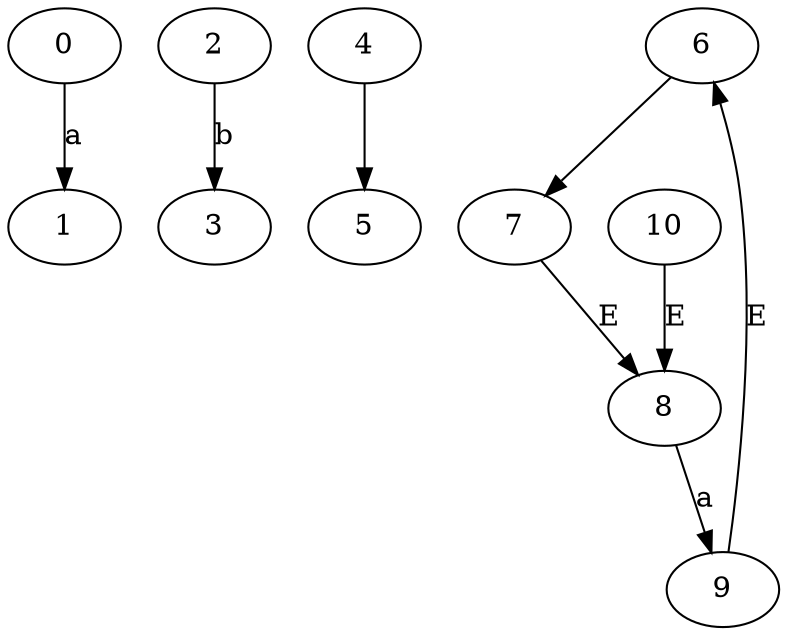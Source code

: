 digraph G {
	0 -> 1 [label=a]
	2 -> 3 [label=b]
	4 -> 5 [label=" "]
	6 -> 7 [label=" "]
	8 -> 9 [label=a]
	9 -> 6 [label=E]
	10 -> 8 [label=E]
	7 -> 8 [label=E]
}
